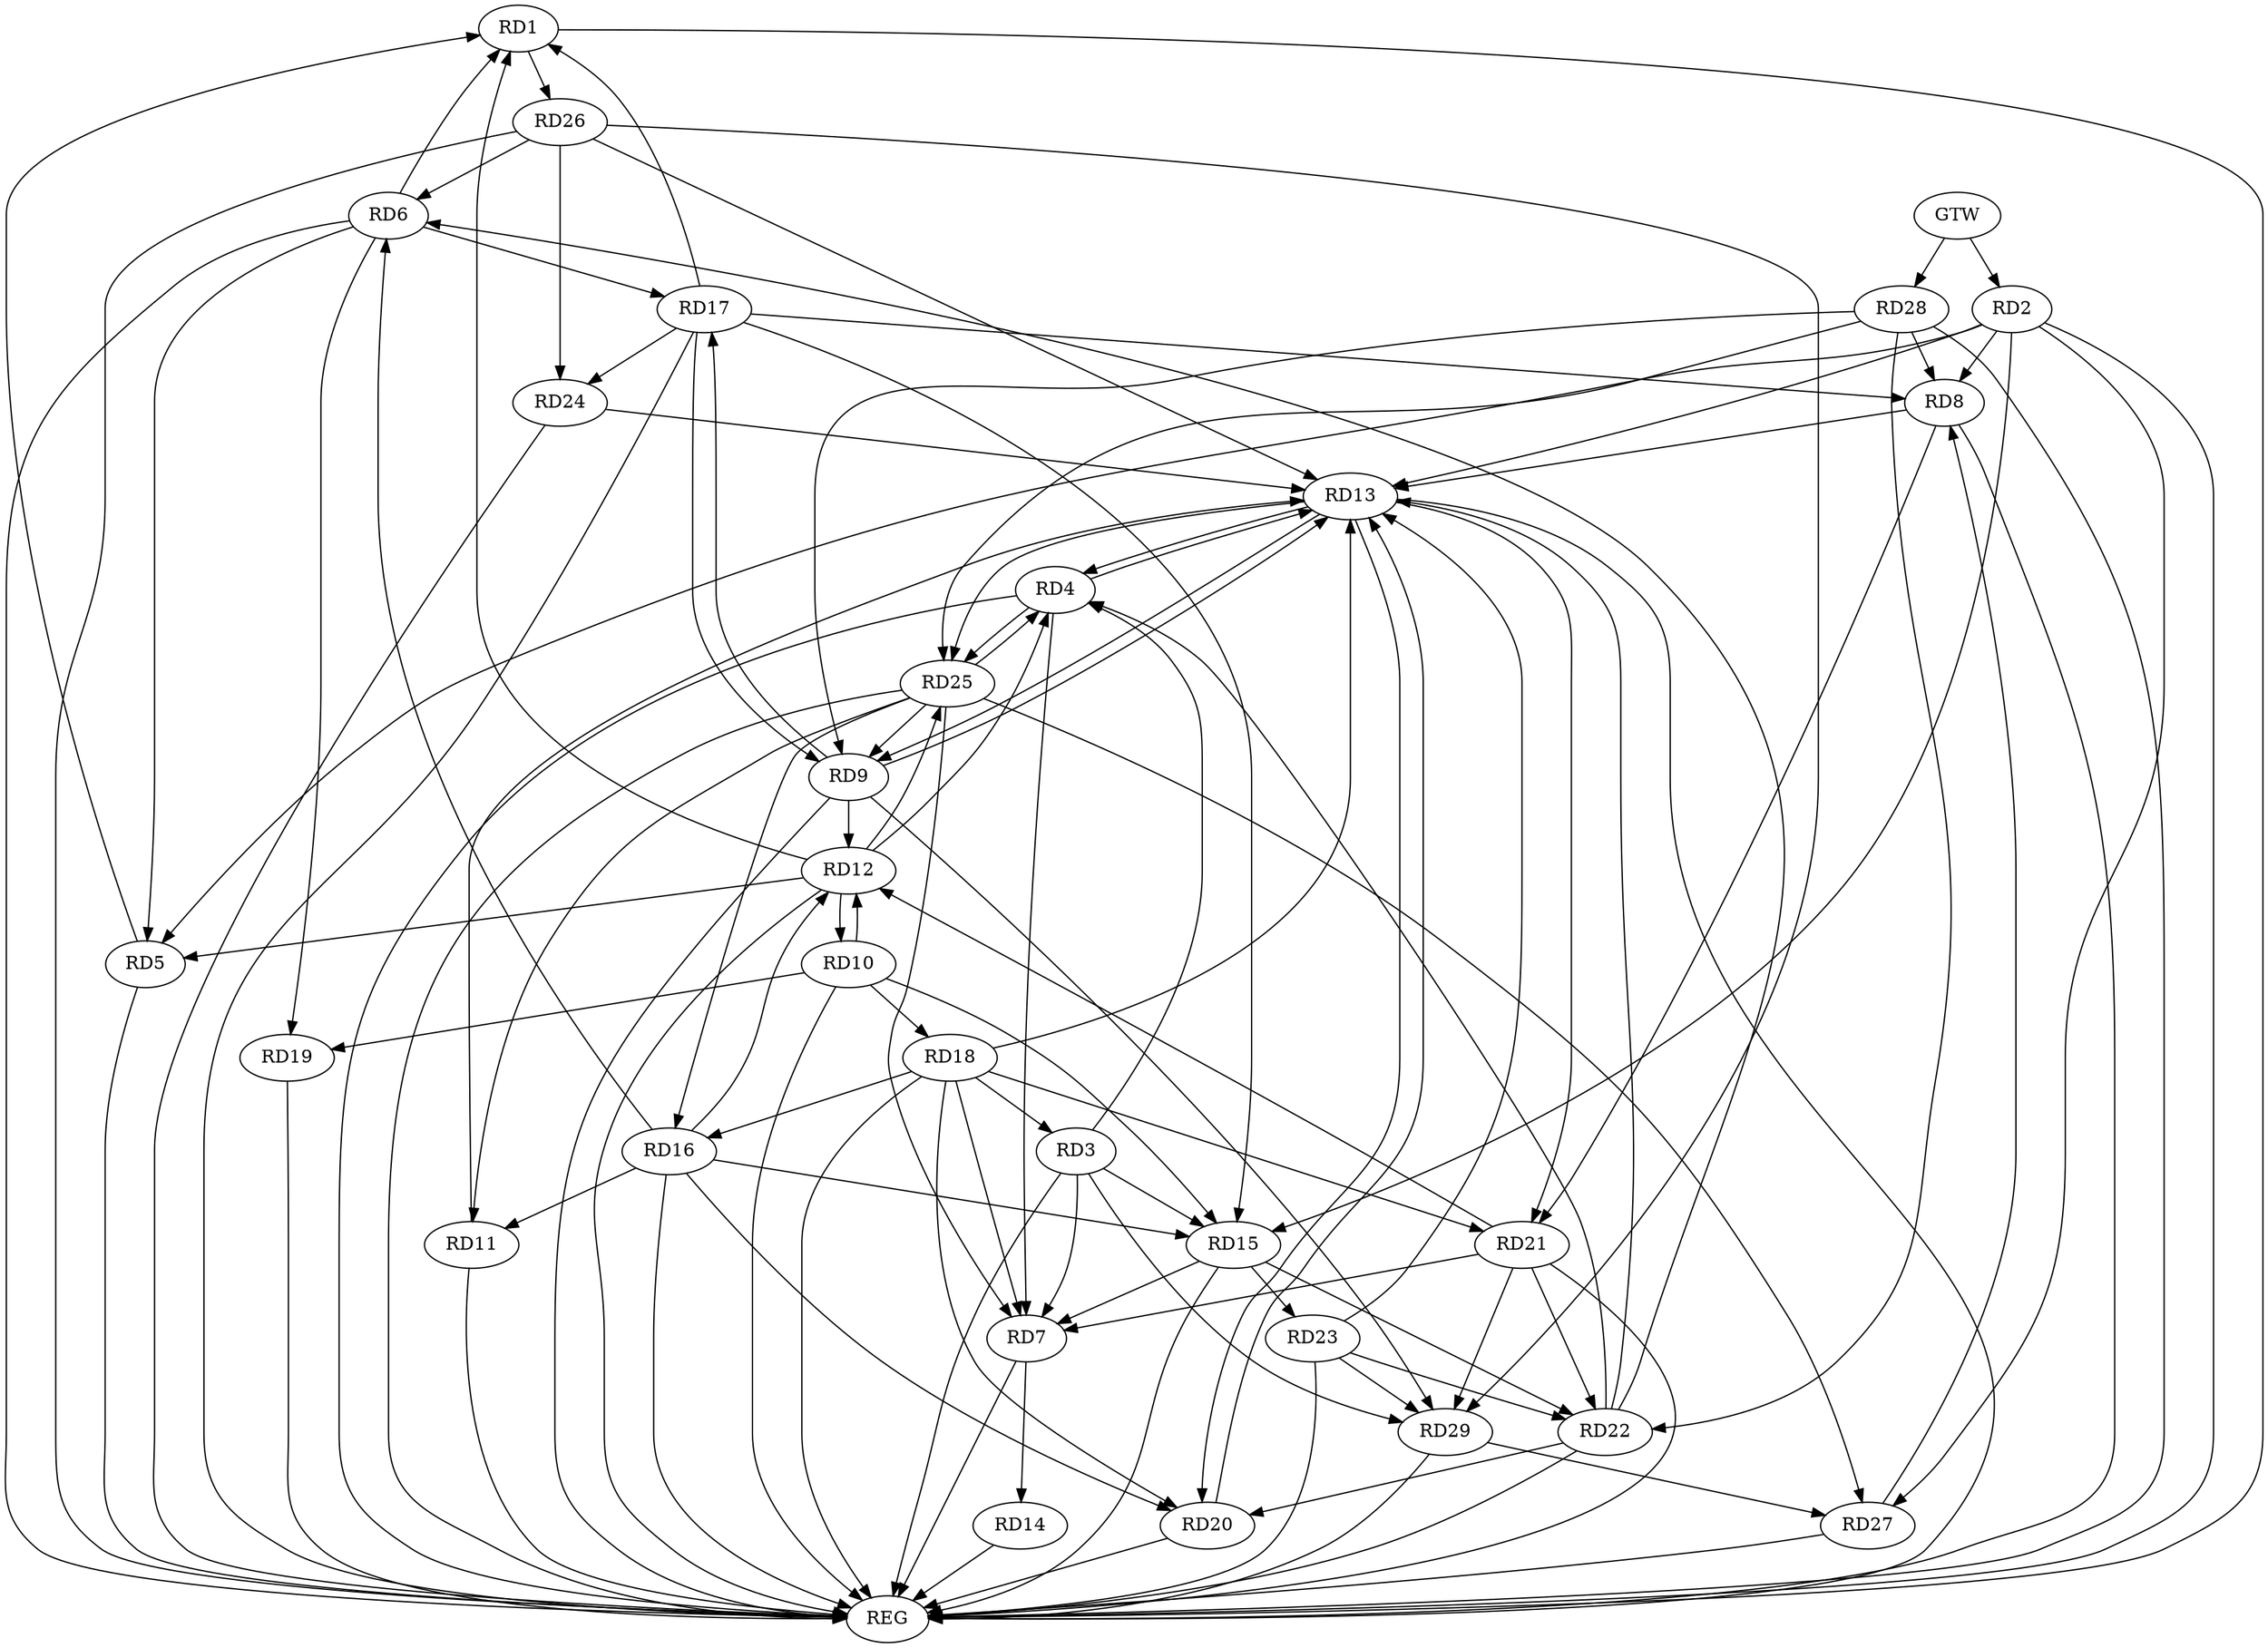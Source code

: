 strict digraph G {
  RD1 [ label="RD1" ];
  RD2 [ label="RD2" ];
  RD3 [ label="RD3" ];
  RD4 [ label="RD4" ];
  RD5 [ label="RD5" ];
  RD6 [ label="RD6" ];
  RD7 [ label="RD7" ];
  RD8 [ label="RD8" ];
  RD9 [ label="RD9" ];
  RD10 [ label="RD10" ];
  RD11 [ label="RD11" ];
  RD12 [ label="RD12" ];
  RD13 [ label="RD13" ];
  RD14 [ label="RD14" ];
  RD15 [ label="RD15" ];
  RD16 [ label="RD16" ];
  RD17 [ label="RD17" ];
  RD18 [ label="RD18" ];
  RD19 [ label="RD19" ];
  RD20 [ label="RD20" ];
  RD21 [ label="RD21" ];
  RD22 [ label="RD22" ];
  RD23 [ label="RD23" ];
  RD24 [ label="RD24" ];
  RD25 [ label="RD25" ];
  RD26 [ label="RD26" ];
  RD27 [ label="RD27" ];
  RD28 [ label="RD28" ];
  RD29 [ label="RD29" ];
  GTW [ label="GTW" ];
  REG [ label="REG" ];
  RD5 -> RD1;
  RD6 -> RD1;
  RD12 -> RD1;
  RD17 -> RD1;
  RD1 -> RD26;
  RD2 -> RD5;
  RD2 -> RD8;
  RD2 -> RD13;
  RD2 -> RD15;
  RD2 -> RD27;
  RD3 -> RD4;
  RD3 -> RD7;
  RD3 -> RD15;
  RD18 -> RD3;
  RD3 -> RD29;
  RD4 -> RD7;
  RD12 -> RD4;
  RD13 -> RD4;
  RD22 -> RD4;
  RD4 -> RD25;
  RD25 -> RD4;
  RD6 -> RD5;
  RD12 -> RD5;
  RD16 -> RD6;
  RD6 -> RD17;
  RD6 -> RD19;
  RD22 -> RD6;
  RD26 -> RD6;
  RD7 -> RD14;
  RD15 -> RD7;
  RD18 -> RD7;
  RD21 -> RD7;
  RD25 -> RD7;
  RD8 -> RD13;
  RD17 -> RD8;
  RD8 -> RD21;
  RD27 -> RD8;
  RD28 -> RD8;
  RD9 -> RD12;
  RD9 -> RD13;
  RD13 -> RD9;
  RD9 -> RD17;
  RD17 -> RD9;
  RD25 -> RD9;
  RD28 -> RD9;
  RD9 -> RD29;
  RD10 -> RD12;
  RD12 -> RD10;
  RD10 -> RD15;
  RD10 -> RD18;
  RD10 -> RD19;
  RD16 -> RD11;
  RD25 -> RD11;
  RD16 -> RD12;
  RD21 -> RD12;
  RD12 -> RD25;
  RD18 -> RD13;
  RD13 -> RD20;
  RD13 -> RD21;
  RD22 -> RD13;
  RD23 -> RD13;
  RD24 -> RD13;
  RD13 -> RD25;
  RD26 -> RD13;
  RD16 -> RD15;
  RD17 -> RD15;
  RD15 -> RD22;
  RD15 -> RD23;
  RD18 -> RD16;
  RD16 -> RD20;
  RD25 -> RD16;
  RD17 -> RD24;
  RD18 -> RD20;
  RD18 -> RD21;
  RD22 -> RD20;
  RD21 -> RD22;
  RD21 -> RD29;
  RD23 -> RD22;
  RD28 -> RD22;
  RD23 -> RD29;
  RD26 -> RD24;
  RD25 -> RD27;
  RD28 -> RD25;
  RD26 -> RD29;
  RD29 -> RD27;
  GTW -> RD2;
  GTW -> RD28;
  RD1 -> REG;
  RD2 -> REG;
  RD3 -> REG;
  RD4 -> REG;
  RD5 -> REG;
  RD6 -> REG;
  RD7 -> REG;
  RD8 -> REG;
  RD9 -> REG;
  RD10 -> REG;
  RD11 -> REG;
  RD12 -> REG;
  RD13 -> REG;
  RD14 -> REG;
  RD15 -> REG;
  RD16 -> REG;
  RD17 -> REG;
  RD18 -> REG;
  RD19 -> REG;
  RD20 -> REG;
  RD21 -> REG;
  RD22 -> REG;
  RD23 -> REG;
  RD24 -> REG;
  RD25 -> REG;
  RD26 -> REG;
  RD27 -> REG;
  RD28 -> REG;
  RD29 -> REG;
  RD20 -> RD13;
  RD4 -> RD13;
  RD11 -> RD13;
}
